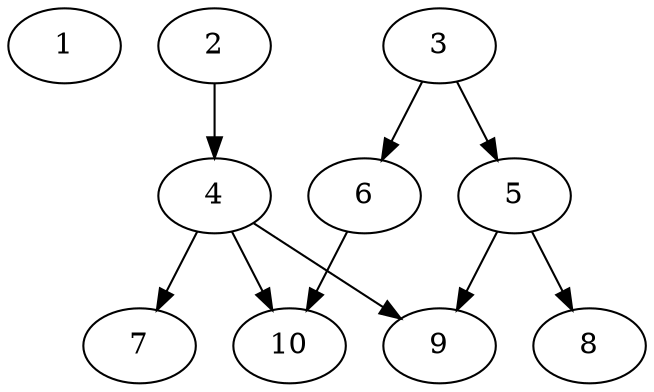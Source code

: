 // DAG automatically generated by daggen at Fri May 24 12:40:17 2024
// daggen-master/daggen -n 10 --fat 0.5 --density 0.5 --regular 0.5 --jump 2 --minalpha 20 --maxalpha 50 --dot -o dags_dot_10/sim_5.dot 
digraph G {
  1 [size="1763159624", alpha="22.07"]
  2 [size="8589934592", alpha="28.37"]
  2 -> 4 [size ="33554432"]
  3 [size="419974223006", alpha="25.16"]
  3 -> 5 [size ="679477248"]
  3 -> 6 [size ="679477248"]
  4 [size="549755813888", alpha="32.73"]
  4 -> 7 [size ="536870912"]
  4 -> 9 [size ="536870912"]
  4 -> 10 [size ="536870912"]
  5 [size="83383357336", alpha="48.86"]
  5 -> 8 [size ="75497472"]
  5 -> 9 [size ="75497472"]
  6 [size="15120748456", alpha="33.97"]
  6 -> 10 [size ="33554432"]
  7 [size="134217728000", alpha="24.10"]
  8 [size="1189368511720", alpha="49.63"]
  9 [size="368293445632", alpha="40.88"]
  10 [size="1073741824000", alpha="43.76"]
}
